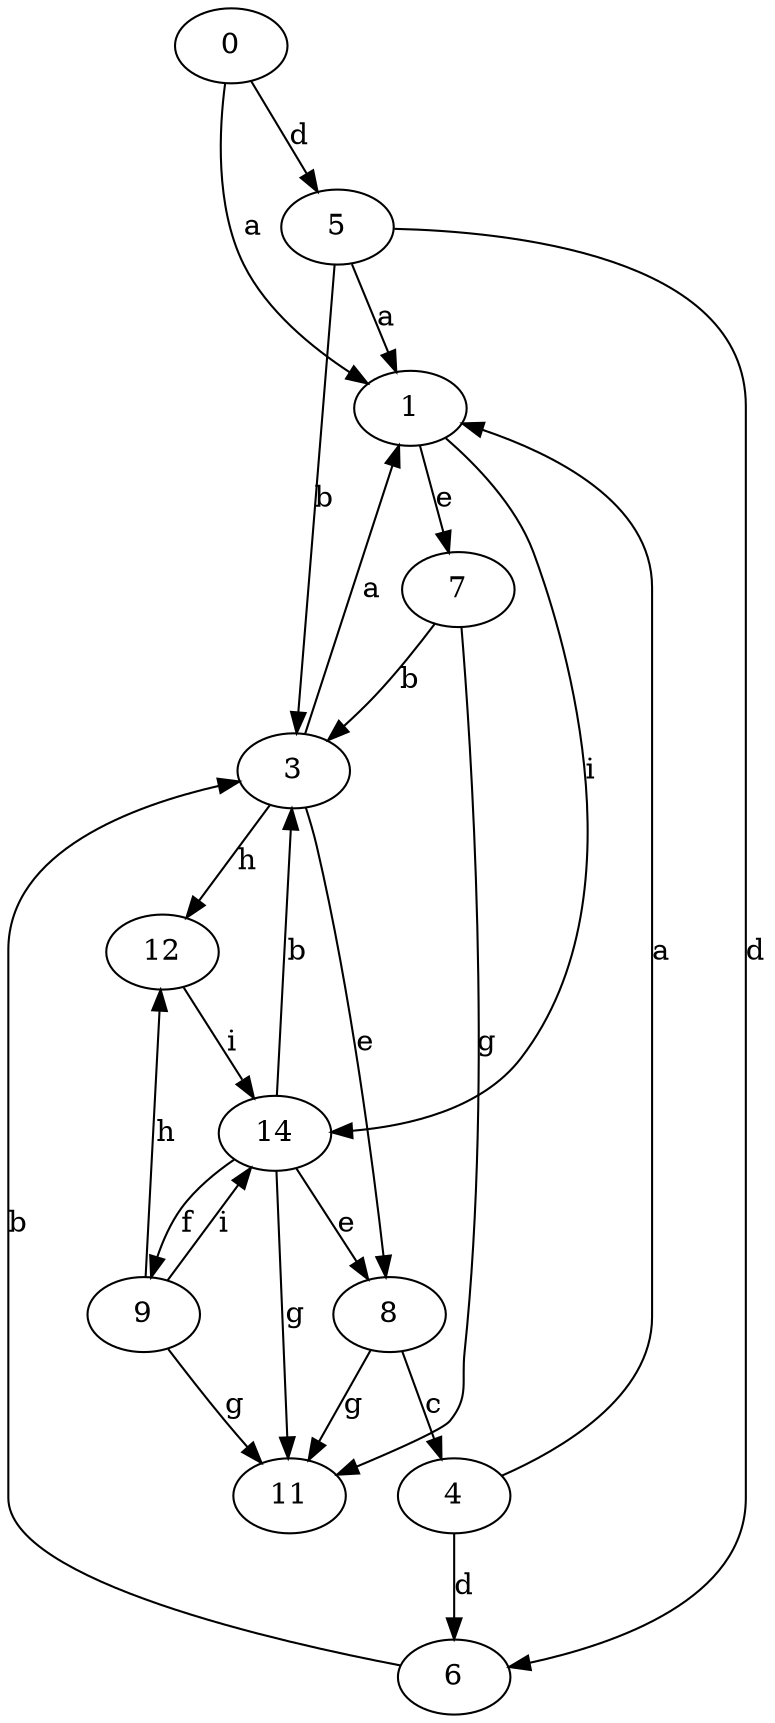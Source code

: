 strict digraph  {
1;
3;
4;
0;
5;
6;
7;
8;
9;
11;
12;
14;
1 -> 7  [label=e];
1 -> 14  [label=i];
3 -> 1  [label=a];
3 -> 8  [label=e];
3 -> 12  [label=h];
4 -> 1  [label=a];
4 -> 6  [label=d];
0 -> 1  [label=a];
0 -> 5  [label=d];
5 -> 1  [label=a];
5 -> 3  [label=b];
5 -> 6  [label=d];
6 -> 3  [label=b];
7 -> 3  [label=b];
7 -> 11  [label=g];
8 -> 4  [label=c];
8 -> 11  [label=g];
9 -> 11  [label=g];
9 -> 12  [label=h];
9 -> 14  [label=i];
12 -> 14  [label=i];
14 -> 3  [label=b];
14 -> 8  [label=e];
14 -> 9  [label=f];
14 -> 11  [label=g];
}
